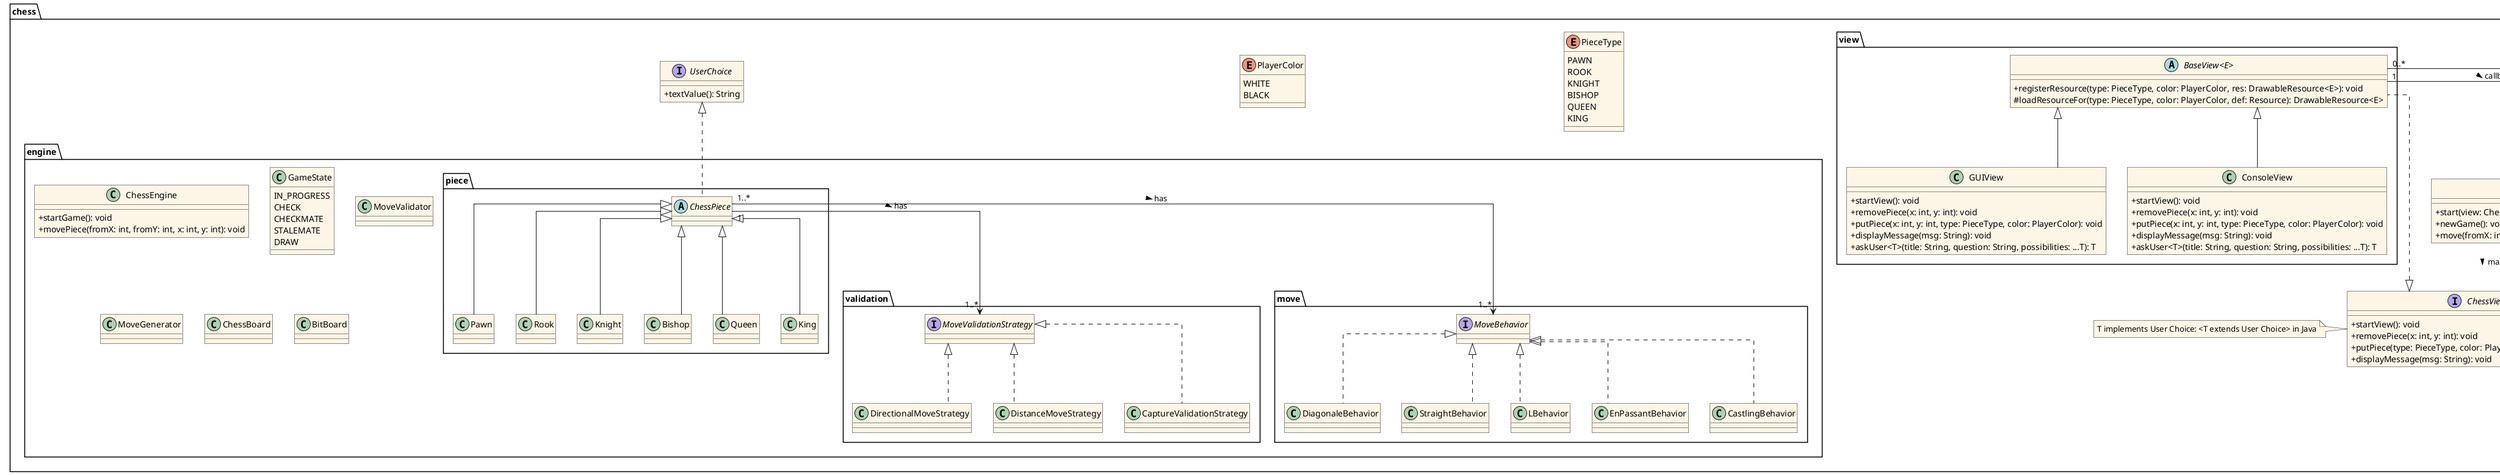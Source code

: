 @startuml
skinparam roundCorner 0
skinparam classAttributeIconSize 0
skinparam linetype ortho
skinparam ClassBackgroundColor #OldLace
skinparam NoteBackgroundColor #OldLace
skinparam Shadowing false

package chess {
    enum PieceType {
        PAWN
        ROOK
        KNIGHT
        BISHOP
        QUEEN
        KING
    }

    enum PlayerColor {
        WHITE
        BLACK
    }

    interface ChessController {
        + start(view: ChessView): void
        + newGame(): void
        + move(fromX: int, fromY: int, toX: int, toY: int): boolean
    }

    interface UserChoice {
        + textValue(): String
    }

    interface "DrawableResource<E>" {
        + getResource(): E
    }

    interface ChessView {
        + startView(): void
        + removePiece(x: int, y: int): void
        + putPiece(type: PieceType, color: PlayerColor, x: int, y: int): void
        + displayMessage(msg: String): void
    }

    note left of ChessView
        T implements User Choice: <T extends User Choice> in Java
        end note

    package view {
        abstract class "BaseView<E>" implements chess.ChessView {
            + registerResource(type: PieceType, color: PlayerColor, res: DrawableResource<E>): void
            # loadResourceFor(type: PieceType, color: PlayerColor, def: Resource): DrawableResource<E>
        }

        class GUIView extends "BaseView<E>" {
            + startView(): void
            + removePiece(x: int, y: int): void
            + putPiece(x: int, y: int, type: PieceType, color: PlayerColor): void
            + displayMessage(msg: String): void
            + askUser<T>(title: String, question: String, possibilities: ...T): T
        }

        class ConsoleView extends "BaseView<E>" {
            + startView(): void
            + removePiece(x: int, y: int): void
            + putPiece(x: int, y: int, type: PieceType, color: PlayerColor): void
            + displayMessage(msg: String): void
            + askUser<T>(title: String, question: String, possibilities: ...T): T
        }
    }

    package engine {
        class ChessEngine {
            + startGame(): void
            + movePiece(fromX: int, fromY: int, x: int, y: int): void
        }

        enum GameState {
            IN_PROGRESS
			CHECK
			CHECKMATE
			STALEMATE
			DRAW
        }

        class GameState {}

        class MoveValidator {}

        class MoveGenerator {}

        class ChessBoard {}

        class BitBoard {}

        package piece {
            abstract class ChessPiece implements chess.UserChoice {}
            class Pawn extends ChessPiece {}
            class Rook extends ChessPiece {}
            class Knight extends ChessPiece {}
            class Bishop extends ChessPiece {}
            class Queen extends ChessPiece {}
            class King extends ChessPiece {}

        }

        package validation {
            interface MoveValidationStrategy {}
            class DirectionalMoveStrategy implements MoveValidationStrategy {}
            class DistanceMoveStrategy implements MoveValidationStrategy {}
            class CaptureValidationStrategy implements MoveValidationStrategy {}
        }

        package move {
            interface MoveBehavior {}
            class DiagonaleBehavior implements MoveBehavior {}
            class StraightBehavior implements MoveBehavior {}
            class LBehavior implements MoveBehavior {}
            class EnPassantBehavior implements MoveBehavior {}
            class CastlingBehavior implements MoveBehavior {}
        }
    }
}

ChessController "1" --> "1" ChessView : manage >
"BaseView<E>" "1" --> "1" ChessController : callback >
"BaseView<E>" "0..*" --> "0..*" "DrawableResource<E>" : store >

ChessPiece "1" --> "1..*" MoveValidationStrategy : has >
ChessPiece "1..*" --> "1..*" MoveBehavior : has >

@enduml
